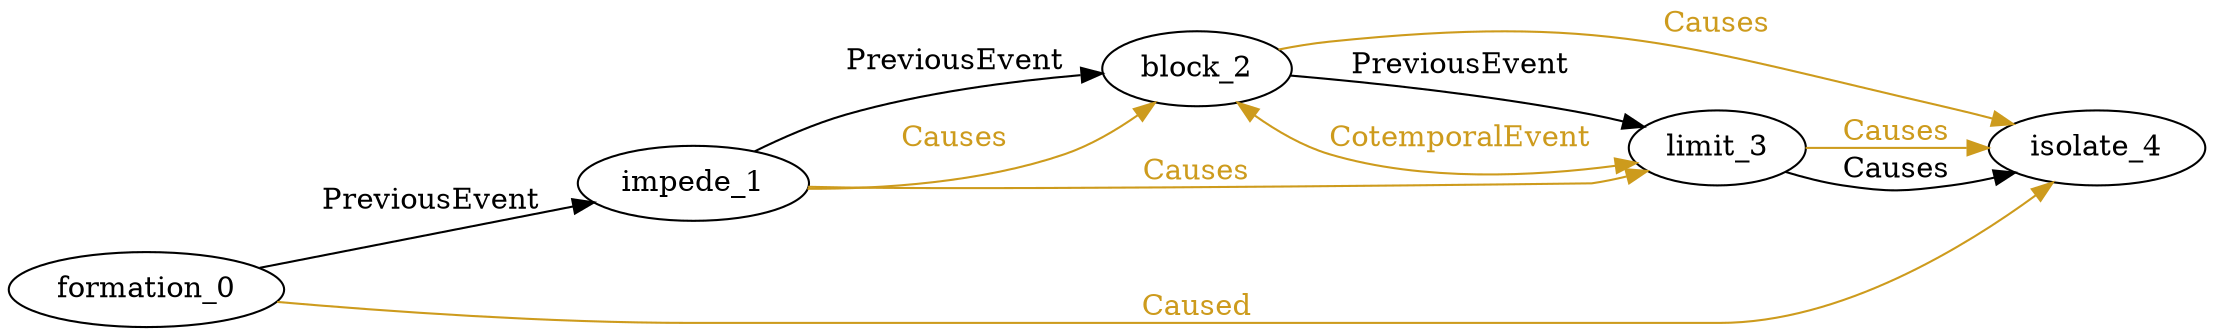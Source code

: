 digraph finite_state_machine { 
	rankdir=LR;
	size="50,50";
node0 [label = "formation_0"]
node1 [label = "impede_1"]
node2 [label = "block_2"]
node3 [label = "limit_3"]
node4 [label = "isolate_4"]
node0 -> node1 [ label = "PreviousEvent" fontcolor="black"  color = "Black"];
node0 -> node4 [ label = "Caused" fontcolor="goldenrod3"  color = "goldenrod3"];
node1 -> node2 [ label = "PreviousEvent" fontcolor="black"  color = "Black"];
node1 -> node2 [ label = "Causes" fontcolor="goldenrod3"  color = "goldenrod3"];
node1 -> node3 [ label = "Causes" fontcolor="goldenrod3"  color = "goldenrod3"];
node2 -> node3 [ label = "PreviousEvent" fontcolor="black"  color = "Black"];
node2 -> node3 [ label = "CotemporalEvent" fontcolor="goldenrod3" dir = "both" color = "goldenrod3"];
node2 -> node4 [ label = "Causes" fontcolor="goldenrod3"  color = "goldenrod3"];
node3 -> node4 [ label = "Causes" fontcolor="black"  color = "Black"];
node3 -> node4 [ label = "Causes" fontcolor="goldenrod3"  color = "goldenrod3"];
}